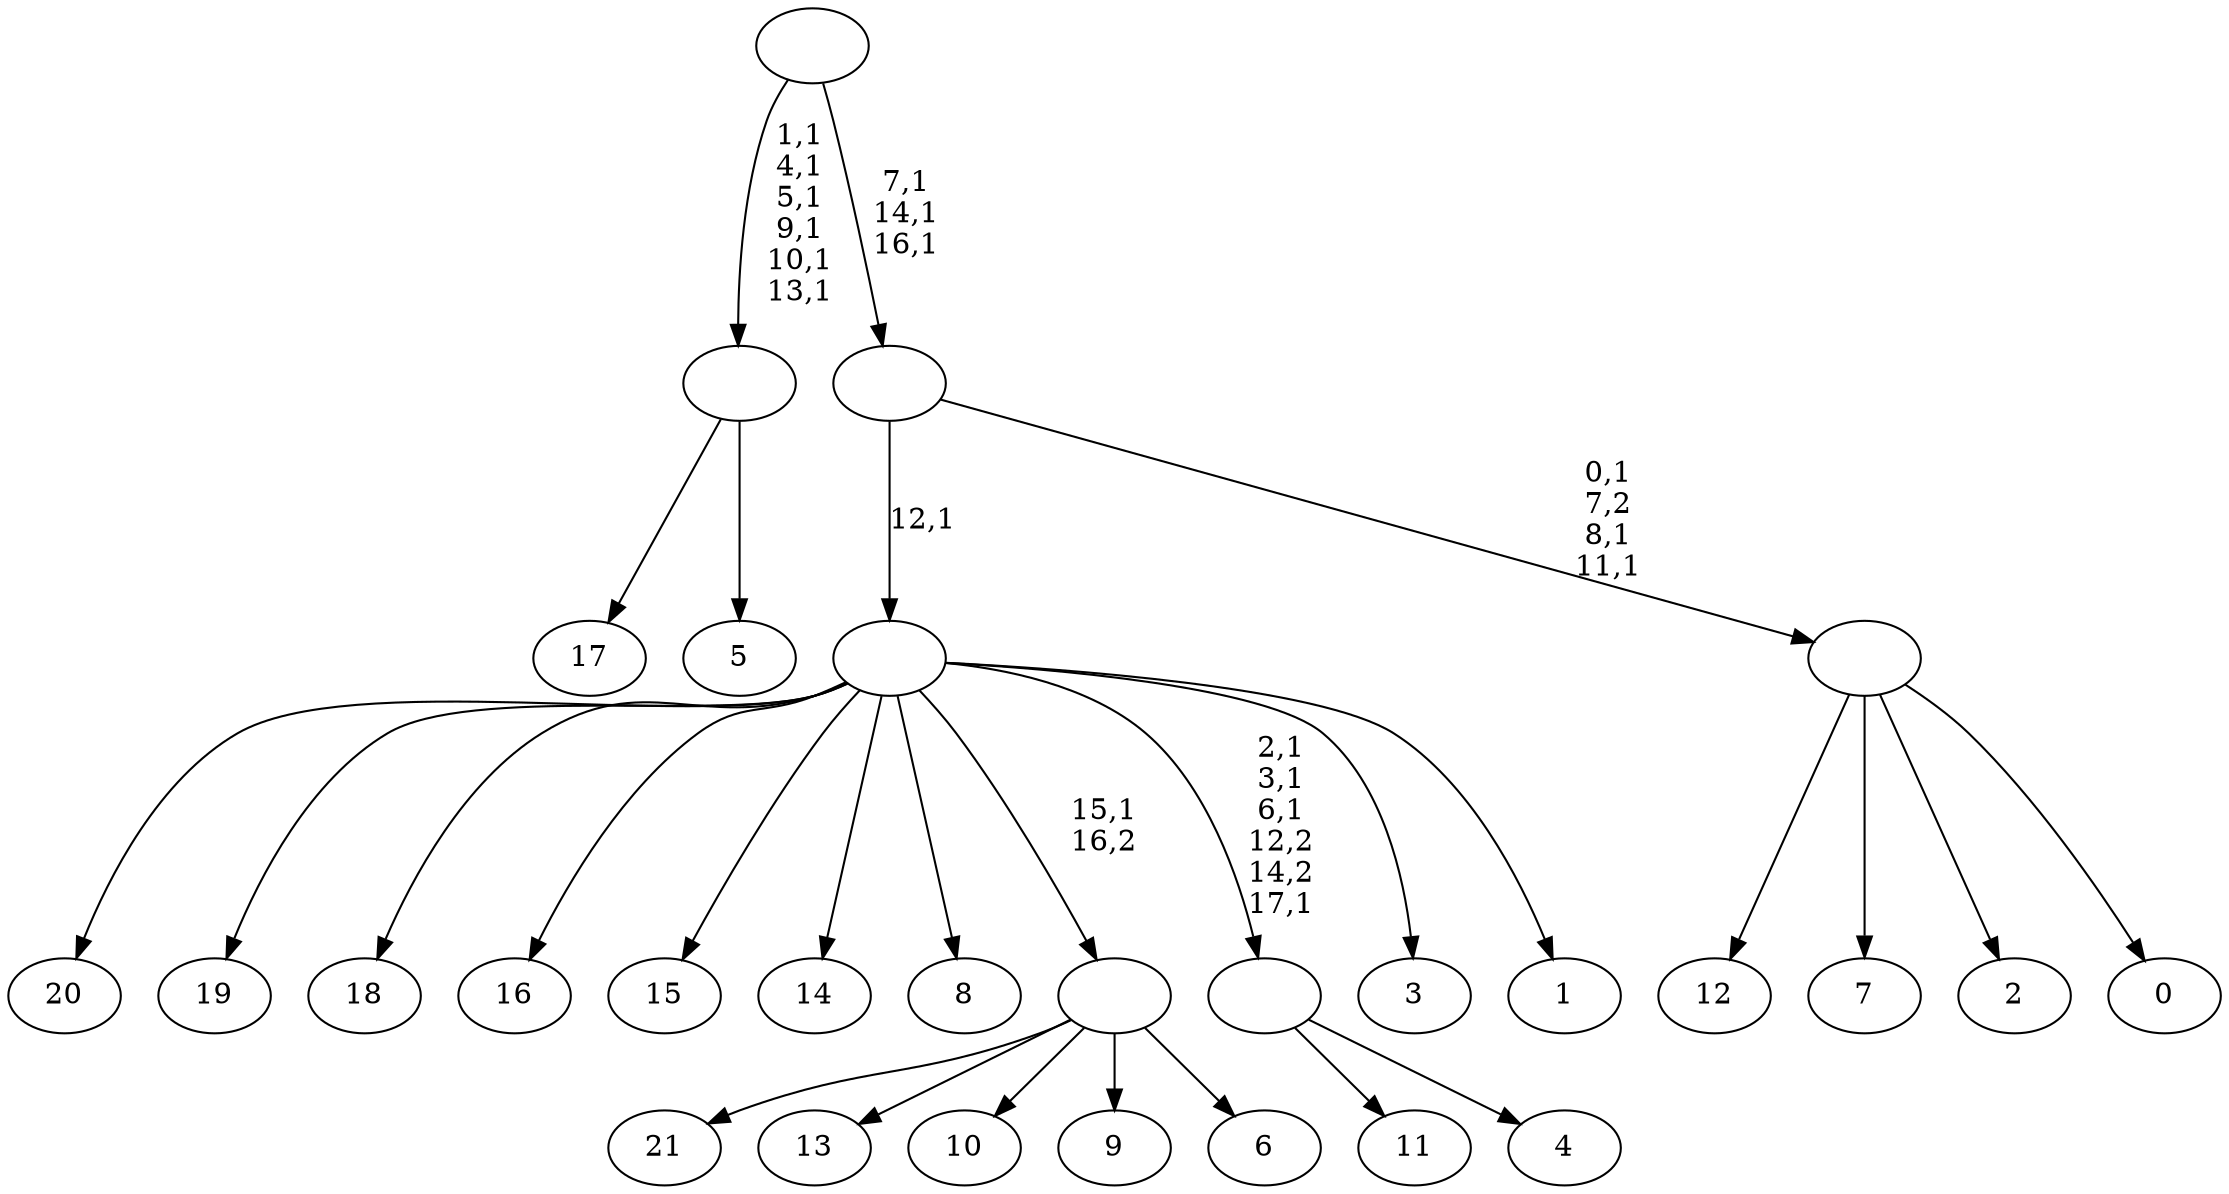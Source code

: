 digraph T {
	40 [label="21"]
	39 [label="20"]
	38 [label="19"]
	37 [label="18"]
	36 [label="17"]
	35 [label="16"]
	34 [label="15"]
	33 [label="14"]
	32 [label="13"]
	31 [label="12"]
	30 [label="11"]
	29 [label="10"]
	28 [label="9"]
	27 [label="8"]
	26 [label="7"]
	25 [label="6"]
	24 [label=""]
	23 [label="5"]
	22 [label=""]
	16 [label="4"]
	15 [label=""]
	11 [label="3"]
	10 [label="2"]
	9 [label="1"]
	8 [label=""]
	7 [label="0"]
	6 [label=""]
	3 [label=""]
	0 [label=""]
	24 -> 40 [label=""]
	24 -> 32 [label=""]
	24 -> 29 [label=""]
	24 -> 28 [label=""]
	24 -> 25 [label=""]
	22 -> 36 [label=""]
	22 -> 23 [label=""]
	15 -> 30 [label=""]
	15 -> 16 [label=""]
	8 -> 15 [label="2,1\n3,1\n6,1\n12,2\n14,2\n17,1"]
	8 -> 39 [label=""]
	8 -> 38 [label=""]
	8 -> 37 [label=""]
	8 -> 35 [label=""]
	8 -> 34 [label=""]
	8 -> 33 [label=""]
	8 -> 27 [label=""]
	8 -> 24 [label="15,1\n16,2"]
	8 -> 11 [label=""]
	8 -> 9 [label=""]
	6 -> 31 [label=""]
	6 -> 26 [label=""]
	6 -> 10 [label=""]
	6 -> 7 [label=""]
	3 -> 6 [label="0,1\n7,2\n8,1\n11,1"]
	3 -> 8 [label="12,1"]
	0 -> 3 [label="7,1\n14,1\n16,1"]
	0 -> 22 [label="1,1\n4,1\n5,1\n9,1\n10,1\n13,1"]
}
